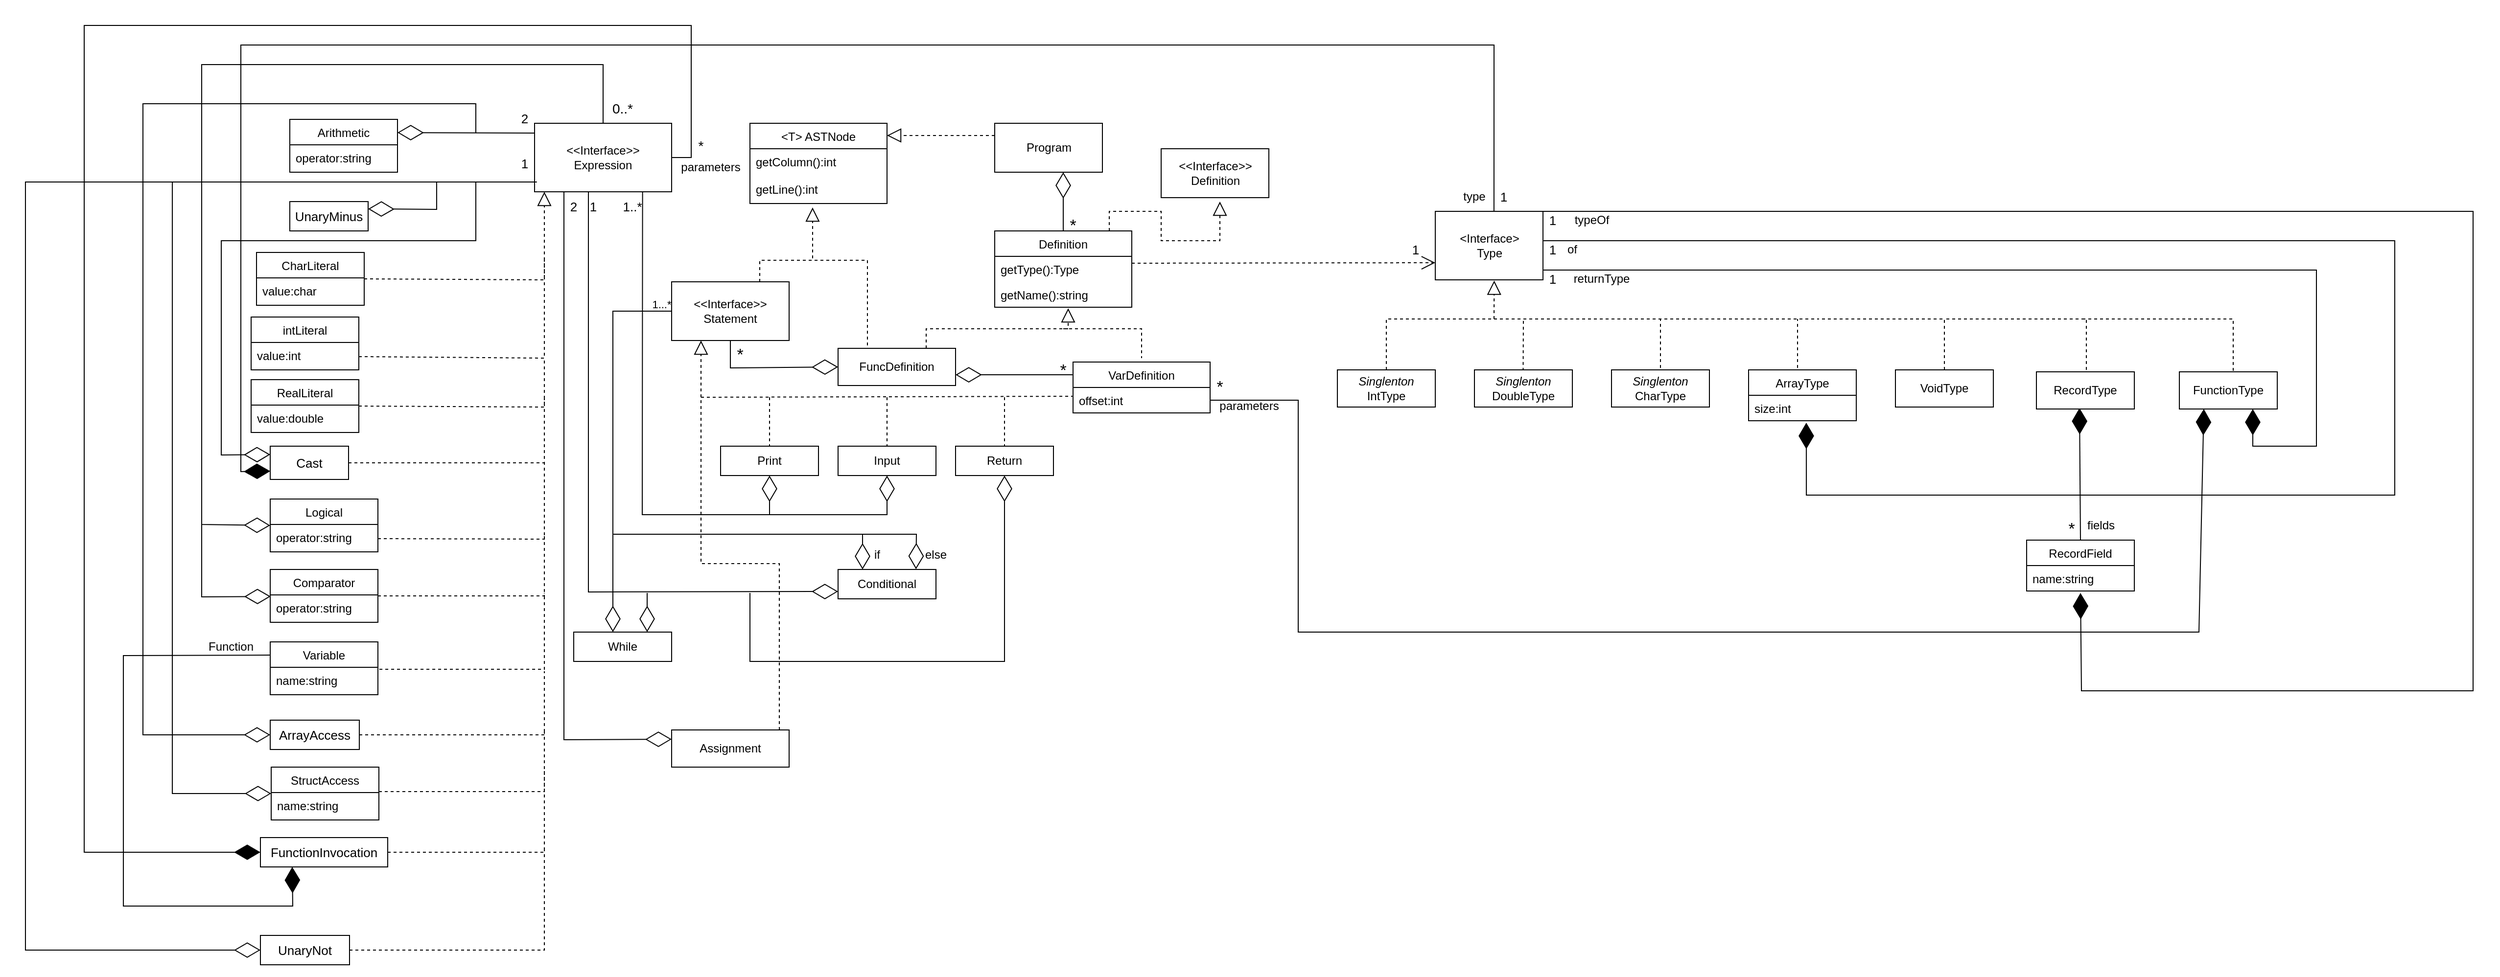 <mxfile version="21.0.2" type="device"><diagram name="Página-1" id="NYznuCwHWtCbUjqNWpKD"><mxGraphModel dx="1902" dy="1634" grid="1" gridSize="10" guides="1" tooltips="1" connect="1" arrows="1" fold="1" page="1" pageScale="1" pageWidth="827" pageHeight="1169" math="0" shadow="0"><root><mxCell id="0"/><mxCell id="1" parent="0"/><mxCell id="2UWd0R9MiRfLyB3t6blX-1" value="&lt;div&gt;&amp;lt;&amp;lt;Interface&amp;gt;&amp;gt;&lt;/div&gt;&lt;div&gt;Expression&lt;br&gt;&lt;/div&gt;" style="rounded=0;whiteSpace=wrap;html=1;" parent="1" vertex="1"><mxGeometry x="20" y="120" width="140" height="70" as="geometry"/></mxCell><mxCell id="2UWd0R9MiRfLyB3t6blX-8" value="&lt;T&gt; ASTNode" style="swimlane;fontStyle=0;childLayout=stackLayout;horizontal=1;startSize=26;horizontalStack=0;resizeParent=1;resizeParentMax=0;resizeLast=0;collapsible=1;marginBottom=0;" parent="1" vertex="1"><mxGeometry x="240" y="120" width="140" height="82" as="geometry"/></mxCell><mxCell id="2UWd0R9MiRfLyB3t6blX-10" value="getColumn():int&#xA;&#xA;&#xA;" style="text;align=left;verticalAlign=top;spacingLeft=4;spacingRight=4;overflow=hidden;rotatable=0;points=[[0,0.5],[1,0.5]];portConstraint=eastwest;" parent="2UWd0R9MiRfLyB3t6blX-8" vertex="1"><mxGeometry y="26" width="140" height="28" as="geometry"/></mxCell><mxCell id="2UWd0R9MiRfLyB3t6blX-12" value="getLine():int&#xA;&#xA;&#xA;" style="text;align=left;verticalAlign=top;spacingLeft=4;spacingRight=4;overflow=hidden;rotatable=0;points=[[0,0.5],[1,0.5]];portConstraint=eastwest;" parent="2UWd0R9MiRfLyB3t6blX-8" vertex="1"><mxGeometry y="54" width="140" height="28" as="geometry"/></mxCell><mxCell id="2UWd0R9MiRfLyB3t6blX-13" value="Program" style="html=1;" parent="1" vertex="1"><mxGeometry x="490" y="120" width="110" height="50" as="geometry"/></mxCell><mxCell id="2UWd0R9MiRfLyB3t6blX-15" value="" style="endArrow=block;dashed=1;endFill=0;endSize=12;html=1;rounded=0;entryX=1;entryY=0.152;entryDx=0;entryDy=0;exitX=0;exitY=0.25;exitDx=0;exitDy=0;entryPerimeter=0;" parent="1" source="2UWd0R9MiRfLyB3t6blX-13" target="2UWd0R9MiRfLyB3t6blX-8" edge="1"><mxGeometry width="160" relative="1" as="geometry"><mxPoint x="330" y="300" as="sourcePoint"/><mxPoint x="490" y="300" as="targetPoint"/></mxGeometry></mxCell><mxCell id="2UWd0R9MiRfLyB3t6blX-16" value="Definition" style="swimlane;fontStyle=0;childLayout=stackLayout;horizontal=1;startSize=26;horizontalStack=0;resizeParent=1;resizeParentMax=0;resizeLast=0;collapsible=1;marginBottom=0;" parent="1" vertex="1"><mxGeometry x="490" y="230" width="140" height="78" as="geometry"/></mxCell><mxCell id="2UWd0R9MiRfLyB3t6blX-17" value="getType():Type" style="text;align=left;verticalAlign=top;spacingLeft=4;spacingRight=4;overflow=hidden;rotatable=0;points=[[0,0.5],[1,0.5]];portConstraint=eastwest;" parent="2UWd0R9MiRfLyB3t6blX-16" vertex="1"><mxGeometry y="26" width="140" height="26" as="geometry"/></mxCell><mxCell id="2UWd0R9MiRfLyB3t6blX-18" value="getName():string" style="text;align=left;verticalAlign=top;spacingLeft=4;spacingRight=4;overflow=hidden;rotatable=0;points=[[0,0.5],[1,0.5]];portConstraint=eastwest;" parent="2UWd0R9MiRfLyB3t6blX-16" vertex="1"><mxGeometry y="52" width="140" height="26" as="geometry"/></mxCell><mxCell id="2UWd0R9MiRfLyB3t6blX-20" value="&amp;lt;Interface&amp;gt;&lt;br&gt;Type" style="html=1;" parent="1" vertex="1"><mxGeometry x="940" y="210" width="110" height="70" as="geometry"/></mxCell><mxCell id="2UWd0R9MiRfLyB3t6blX-22" value="" style="endArrow=diamondThin;endFill=0;endSize=24;html=1;rounded=0;exitX=0.5;exitY=0;exitDx=0;exitDy=0;" parent="1" source="2UWd0R9MiRfLyB3t6blX-16" edge="1"><mxGeometry width="160" relative="1" as="geometry"><mxPoint x="330" y="300" as="sourcePoint"/><mxPoint x="560" y="170" as="targetPoint"/></mxGeometry></mxCell><mxCell id="2UWd0R9MiRfLyB3t6blX-23" value="*" style="text;html=1;strokeColor=none;fillColor=none;align=center;verticalAlign=middle;whiteSpace=wrap;rounded=0;fontSize=17;" parent="1" vertex="1"><mxGeometry x="540" y="210" width="60" height="30" as="geometry"/></mxCell><mxCell id="2UWd0R9MiRfLyB3t6blX-24" value="" style="endArrow=open;endSize=12;dashed=1;html=1;rounded=0;fontSize=17;entryX=0;entryY=0.75;entryDx=0;entryDy=0;" parent="1" target="2UWd0R9MiRfLyB3t6blX-20" edge="1"><mxGeometry width="160" relative="1" as="geometry"><mxPoint x="630" y="263" as="sourcePoint"/><mxPoint x="490" y="300" as="targetPoint"/></mxGeometry></mxCell><mxCell id="2UWd0R9MiRfLyB3t6blX-25" value="&lt;font style=&quot;font-size: 13px;&quot;&gt;1&lt;/font&gt;" style="text;html=1;strokeColor=none;fillColor=none;align=center;verticalAlign=middle;whiteSpace=wrap;rounded=0;fontSize=17;" parent="1" vertex="1"><mxGeometry x="890" y="234" width="60" height="30" as="geometry"/></mxCell><mxCell id="2UWd0R9MiRfLyB3t6blX-26" value="&lt;div&gt;&amp;lt;&amp;lt;Interface&amp;gt;&amp;gt;&lt;/div&gt;&lt;div&gt;Statement&lt;br&gt;&lt;/div&gt;" style="rounded=0;whiteSpace=wrap;html=1;" parent="1" vertex="1"><mxGeometry x="160" y="282" width="120" height="60" as="geometry"/></mxCell><mxCell id="2UWd0R9MiRfLyB3t6blX-27" value="FuncDefinition" style="rounded=0;whiteSpace=wrap;html=1;" parent="1" vertex="1"><mxGeometry x="330" y="350" width="120" height="38" as="geometry"/></mxCell><mxCell id="2UWd0R9MiRfLyB3t6blX-28" value="" style="endArrow=block;dashed=1;endFill=0;endSize=12;html=1;rounded=0;entryX=0.457;entryY=1.143;entryDx=0;entryDy=0;entryPerimeter=0;exitX=0.75;exitY=0;exitDx=0;exitDy=0;" parent="1" source="2UWd0R9MiRfLyB3t6blX-26" target="2UWd0R9MiRfLyB3t6blX-12" edge="1"><mxGeometry width="160" relative="1" as="geometry"><mxPoint x="304" y="260" as="sourcePoint"/><mxPoint x="390" y="142.464" as="targetPoint"/><Array as="points"><mxPoint x="250" y="260"/><mxPoint x="304" y="260"/></Array></mxGeometry></mxCell><mxCell id="2UWd0R9MiRfLyB3t6blX-30" value="" style="endArrow=none;dashed=1;html=1;rounded=0;fontSize=13;entryX=0.25;entryY=0;entryDx=0;entryDy=0;" parent="1" target="2UWd0R9MiRfLyB3t6blX-27" edge="1"><mxGeometry width="50" height="50" relative="1" as="geometry"><mxPoint x="300" y="260" as="sourcePoint"/><mxPoint x="440" y="270" as="targetPoint"/><Array as="points"><mxPoint x="360" y="260"/></Array></mxGeometry></mxCell><mxCell id="2UWd0R9MiRfLyB3t6blX-32" value="" style="endArrow=diamondThin;endFill=0;endSize=24;html=1;rounded=0;fontSize=13;entryX=0;entryY=0.5;entryDx=0;entryDy=0;exitX=0.5;exitY=1;exitDx=0;exitDy=0;" parent="1" source="2UWd0R9MiRfLyB3t6blX-26" target="2UWd0R9MiRfLyB3t6blX-27" edge="1"><mxGeometry width="160" relative="1" as="geometry"><mxPoint x="330" y="300" as="sourcePoint"/><mxPoint x="490" y="300" as="targetPoint"/><Array as="points"><mxPoint x="220" y="370"/></Array></mxGeometry></mxCell><mxCell id="2UWd0R9MiRfLyB3t6blX-33" value="*" style="text;html=1;strokeColor=none;fillColor=none;align=center;verticalAlign=middle;whiteSpace=wrap;rounded=0;fontSize=17;" parent="1" vertex="1"><mxGeometry x="200" y="342" width="60" height="30" as="geometry"/></mxCell><mxCell id="2UWd0R9MiRfLyB3t6blX-35" value="" style="endArrow=block;dashed=1;endFill=0;endSize=12;html=1;rounded=0;fontSize=13;exitX=0.75;exitY=0;exitDx=0;exitDy=0;entryX=0.536;entryY=1.038;entryDx=0;entryDy=0;entryPerimeter=0;" parent="1" source="2UWd0R9MiRfLyB3t6blX-27" target="2UWd0R9MiRfLyB3t6blX-18" edge="1"><mxGeometry width="160" relative="1" as="geometry"><mxPoint x="330" y="300" as="sourcePoint"/><mxPoint x="550" y="320" as="targetPoint"/><Array as="points"><mxPoint x="420" y="330"/><mxPoint x="565" y="330"/></Array></mxGeometry></mxCell><mxCell id="2UWd0R9MiRfLyB3t6blX-40" value="" style="endArrow=none;dashed=1;html=1;rounded=0;fontSize=13;entryX=0.5;entryY=0;entryDx=0;entryDy=0;" parent="1" edge="1"><mxGeometry width="50" height="50" relative="1" as="geometry"><mxPoint x="560" y="330" as="sourcePoint"/><mxPoint x="640" y="360" as="targetPoint"/><Array as="points"><mxPoint x="640" y="330"/></Array></mxGeometry></mxCell><mxCell id="2UWd0R9MiRfLyB3t6blX-41" value="&lt;div&gt;Assignment&lt;/div&gt;" style="rounded=0;whiteSpace=wrap;html=1;" parent="1" vertex="1"><mxGeometry x="160" y="740" width="120" height="38" as="geometry"/></mxCell><mxCell id="2UWd0R9MiRfLyB3t6blX-42" value="" style="endArrow=diamondThin;endFill=0;endSize=24;html=1;rounded=0;fontSize=13;entryX=0;entryY=0.25;entryDx=0;entryDy=0;exitX=0;exitY=0;exitDx=0;exitDy=0;" parent="1" source="nMUlGTiB2CHpz4Iuv25U-42" target="2UWd0R9MiRfLyB3t6blX-41" edge="1"><mxGeometry width="160" relative="1" as="geometry"><mxPoint x="230" y="352" as="sourcePoint"/><mxPoint x="340" y="379" as="targetPoint"/><Array as="points"><mxPoint x="50" y="750"/></Array></mxGeometry></mxCell><mxCell id="2UWd0R9MiRfLyB3t6blX-44" value="2" style="text;html=1;strokeColor=none;fillColor=none;align=center;verticalAlign=middle;whiteSpace=wrap;rounded=0;fontSize=13;" parent="1" vertex="1"><mxGeometry x="30" y="190" width="60" height="30" as="geometry"/></mxCell><mxCell id="2UWd0R9MiRfLyB3t6blX-45" value="" style="endArrow=block;dashed=1;endFill=0;endSize=12;html=1;rounded=0;fontSize=13;entryX=0.25;entryY=1;entryDx=0;entryDy=0;" parent="1" target="2UWd0R9MiRfLyB3t6blX-26" edge="1"><mxGeometry width="160" relative="1" as="geometry"><mxPoint x="270" y="740" as="sourcePoint"/><mxPoint x="490" y="300" as="targetPoint"/><Array as="points"><mxPoint x="270" y="680"/><mxPoint x="270" y="570"/><mxPoint x="190" y="570"/></Array></mxGeometry></mxCell><mxCell id="2UWd0R9MiRfLyB3t6blX-46" value="" style="endArrow=none;dashed=1;html=1;rounded=0;fontSize=13;entryX=0;entryY=0.5;entryDx=0;entryDy=0;" parent="1" edge="1"><mxGeometry width="50" height="50" relative="1" as="geometry"><mxPoint x="190" y="400" as="sourcePoint"/><mxPoint x="570" y="399" as="targetPoint"/></mxGeometry></mxCell><mxCell id="2UWd0R9MiRfLyB3t6blX-47" value="UnaryMinus" style="rounded=0;whiteSpace=wrap;html=1;fontSize=13;" parent="1" vertex="1"><mxGeometry x="-230" y="200" width="80" height="30" as="geometry"/></mxCell><mxCell id="2UWd0R9MiRfLyB3t6blX-48" value="Cast" style="rounded=0;whiteSpace=wrap;html=1;fontSize=13;" parent="1" vertex="1"><mxGeometry x="-250" y="450" width="80" height="34" as="geometry"/></mxCell><mxCell id="2UWd0R9MiRfLyB3t6blX-59" value="Arithmetic" style="swimlane;fontStyle=0;childLayout=stackLayout;horizontal=1;startSize=26;horizontalStack=0;resizeParent=1;resizeParentMax=0;resizeLast=0;collapsible=1;marginBottom=0;" parent="1" vertex="1"><mxGeometry x="-230" y="116" width="110" height="54" as="geometry"/></mxCell><mxCell id="2UWd0R9MiRfLyB3t6blX-60" value="operator:string" style="text;align=left;verticalAlign=top;spacingLeft=4;spacingRight=4;overflow=hidden;rotatable=0;points=[[0,0.5],[1,0.5]];portConstraint=eastwest;" parent="2UWd0R9MiRfLyB3t6blX-59" vertex="1"><mxGeometry y="26" width="110" height="28" as="geometry"/></mxCell><mxCell id="2UWd0R9MiRfLyB3t6blX-62" value="" style="endArrow=diamondThin;endFill=0;endSize=24;html=1;rounded=0;fontSize=13;entryX=1;entryY=0.25;entryDx=0;entryDy=0;" parent="1" target="2UWd0R9MiRfLyB3t6blX-59" edge="1"><mxGeometry width="160" relative="1" as="geometry"><mxPoint x="20" y="130" as="sourcePoint"/><mxPoint x="-100" y="130" as="targetPoint"/></mxGeometry></mxCell><mxCell id="2UWd0R9MiRfLyB3t6blX-63" value="2" style="text;html=1;strokeColor=none;fillColor=none;align=center;verticalAlign=middle;whiteSpace=wrap;rounded=0;fontSize=13;" parent="1" vertex="1"><mxGeometry x="-20" y="100" width="60" height="30" as="geometry"/></mxCell><mxCell id="2UWd0R9MiRfLyB3t6blX-64" value="" style="endArrow=diamondThin;endFill=0;endSize=24;html=1;rounded=0;fontSize=13;entryX=1;entryY=0.25;entryDx=0;entryDy=0;exitX=0.017;exitY=0.857;exitDx=0;exitDy=0;exitPerimeter=0;" parent="1" source="2UWd0R9MiRfLyB3t6blX-1" target="2UWd0R9MiRfLyB3t6blX-47" edge="1"><mxGeometry width="160" relative="1" as="geometry"><mxPoint x="20" y="170" as="sourcePoint"/><mxPoint x="-140" y="190" as="targetPoint"/><Array as="points"><mxPoint x="-30" y="180"/><mxPoint x="-80" y="180"/><mxPoint x="-80" y="208"/></Array></mxGeometry></mxCell><mxCell id="2UWd0R9MiRfLyB3t6blX-65" value="1" style="text;html=1;strokeColor=none;fillColor=none;align=center;verticalAlign=middle;whiteSpace=wrap;rounded=0;fontSize=13;" parent="1" vertex="1"><mxGeometry x="-20" y="146" width="60" height="30" as="geometry"/></mxCell><mxCell id="2UWd0R9MiRfLyB3t6blX-71" value="" style="endArrow=block;dashed=1;endFill=0;endSize=12;html=1;rounded=0;fontSize=13;entryX=0;entryY=0;entryDx=0;entryDy=0;exitX=1;exitY=0.5;exitDx=0;exitDy=0;" parent="1" source="V8tE0jP70gdgCO8X672E-8" target="2UWd0R9MiRfLyB3t6blX-44" edge="1"><mxGeometry width="160" relative="1" as="geometry"><mxPoint x="-155" y="261.5" as="sourcePoint"/><mxPoint x="240" y="340" as="targetPoint"/><Array as="points"><mxPoint x="30" y="280"/></Array></mxGeometry></mxCell><mxCell id="2UWd0R9MiRfLyB3t6blX-72" value="" style="endArrow=none;dashed=1;html=1;rounded=0;fontSize=13;" parent="1" source="V8tE0jP70gdgCO8X672E-11" edge="1"><mxGeometry width="50" height="50" relative="1" as="geometry"><mxPoint x="-154" y="323" as="sourcePoint"/><mxPoint x="30" y="260" as="targetPoint"/><Array as="points"><mxPoint x="30" y="360"/></Array></mxGeometry></mxCell><mxCell id="2UWd0R9MiRfLyB3t6blX-73" value="" style="endArrow=none;dashed=1;html=1;rounded=0;fontSize=13;exitX=1;exitY=0.5;exitDx=0;exitDy=0;" parent="1" source="V8tE0jP70gdgCO8X672E-12" edge="1"><mxGeometry width="50" height="50" relative="1" as="geometry"><mxPoint x="-150" y="375" as="sourcePoint"/><mxPoint x="30" y="360" as="targetPoint"/><Array as="points"><mxPoint x="30" y="410"/></Array></mxGeometry></mxCell><mxCell id="2UWd0R9MiRfLyB3t6blX-74" value="" style="endArrow=none;dashed=1;html=1;rounded=0;fontSize=13;exitX=1;exitY=0.5;exitDx=0;exitDy=0;" parent="1" source="2UWd0R9MiRfLyB3t6blX-48" edge="1"><mxGeometry width="50" height="50" relative="1" as="geometry"><mxPoint x="-135" y="343" as="sourcePoint"/><mxPoint x="30" y="400" as="targetPoint"/><Array as="points"><mxPoint x="30" y="467"/></Array></mxGeometry></mxCell><mxCell id="5au-OSd6G3MzPt95XfjI-12" value="" style="endArrow=none;dashed=1;html=1;rounded=0;fontSize=13;exitX=1;exitY=0.5;exitDx=0;exitDy=0;" parent="1" source="nMUlGTiB2CHpz4Iuv25U-9" edge="1"><mxGeometry width="50" height="50" relative="1" as="geometry"><mxPoint x="-149" y="525" as="sourcePoint"/><mxPoint x="30" y="540" as="targetPoint"/><Array as="points"><mxPoint x="30" y="603"/></Array></mxGeometry></mxCell><mxCell id="5au-OSd6G3MzPt95XfjI-16" value="" style="endArrow=block;dashed=1;endFill=0;endSize=12;html=1;rounded=0;entryX=0.547;entryY=1.011;entryDx=0;entryDy=0;exitX=0.5;exitY=0;exitDx=0;exitDy=0;entryPerimeter=0;" parent="1" target="2UWd0R9MiRfLyB3t6blX-20" edge="1"><mxGeometry width="160" relative="1" as="geometry"><mxPoint x="890" y="372" as="sourcePoint"/><mxPoint x="1140" y="370" as="targetPoint"/><Array as="points"><mxPoint x="890" y="320"/><mxPoint x="1000" y="320"/></Array></mxGeometry></mxCell><mxCell id="5au-OSd6G3MzPt95XfjI-17" value="" style="endArrow=none;dashed=1;html=1;rounded=0;exitX=0.452;exitY=0.018;exitDx=0;exitDy=0;exitPerimeter=0;" parent="1" edge="1"><mxGeometry width="50" height="50" relative="1" as="geometry"><mxPoint x="1029.72" y="372.936" as="sourcePoint"/><mxPoint x="1030" y="320" as="targetPoint"/></mxGeometry></mxCell><mxCell id="5au-OSd6G3MzPt95XfjI-19" value="" style="endArrow=none;dashed=1;html=1;rounded=0;" parent="1" edge="1"><mxGeometry width="50" height="50" relative="1" as="geometry"><mxPoint x="1000" y="320" as="sourcePoint"/><mxPoint x="1330" y="320" as="targetPoint"/></mxGeometry></mxCell><mxCell id="5au-OSd6G3MzPt95XfjI-20" value="" style="endArrow=none;dashed=1;html=1;rounded=0;" parent="1" edge="1"><mxGeometry width="50" height="50" relative="1" as="geometry"><mxPoint x="1170" y="370" as="sourcePoint"/><mxPoint x="1170" y="320" as="targetPoint"/></mxGeometry></mxCell><mxCell id="5au-OSd6G3MzPt95XfjI-21" value="" style="endArrow=none;dashed=1;html=1;rounded=0;" parent="1" edge="1"><mxGeometry width="50" height="50" relative="1" as="geometry"><mxPoint x="1310" y="370" as="sourcePoint"/><mxPoint x="1310" y="320" as="targetPoint"/></mxGeometry></mxCell><mxCell id="5au-OSd6G3MzPt95XfjI-22" value="ArrayType" style="swimlane;fontStyle=0;childLayout=stackLayout;horizontal=1;startSize=26;fillColor=none;horizontalStack=0;resizeParent=1;resizeParentMax=0;resizeLast=0;collapsible=1;marginBottom=0;" parent="1" vertex="1"><mxGeometry x="1260" y="372" width="110" height="52" as="geometry"/></mxCell><mxCell id="5au-OSd6G3MzPt95XfjI-23" value="size:int" style="text;strokeColor=none;fillColor=none;align=left;verticalAlign=top;spacingLeft=4;spacingRight=4;overflow=hidden;rotatable=0;points=[[0,0.5],[1,0.5]];portConstraint=eastwest;" parent="5au-OSd6G3MzPt95XfjI-22" vertex="1"><mxGeometry y="26" width="110" height="26" as="geometry"/></mxCell><mxCell id="5au-OSd6G3MzPt95XfjI-26" value="Conditional" style="rounded=0;whiteSpace=wrap;html=1;" parent="1" vertex="1"><mxGeometry x="330" y="576" width="100" height="30" as="geometry"/></mxCell><mxCell id="5au-OSd6G3MzPt95XfjI-28" value="Input" style="rounded=0;whiteSpace=wrap;html=1;" parent="1" vertex="1"><mxGeometry x="330" y="450" width="100" height="30" as="geometry"/></mxCell><mxCell id="5au-OSd6G3MzPt95XfjI-30" value="While" style="rounded=0;whiteSpace=wrap;html=1;" parent="1" vertex="1"><mxGeometry x="60" y="640" width="100" height="30" as="geometry"/></mxCell><mxCell id="5au-OSd6G3MzPt95XfjI-31" value="Return" style="rounded=0;whiteSpace=wrap;html=1;" parent="1" vertex="1"><mxGeometry x="450" y="450" width="100" height="30" as="geometry"/></mxCell><mxCell id="5au-OSd6G3MzPt95XfjI-33" value="" style="endArrow=none;dashed=1;html=1;rounded=0;entryX=0.5;entryY=0;entryDx=0;entryDy=0;" parent="1" target="5au-OSd6G3MzPt95XfjI-41" edge="1"><mxGeometry width="50" height="50" relative="1" as="geometry"><mxPoint x="260" y="400" as="sourcePoint"/><mxPoint x="250" y="410" as="targetPoint"/></mxGeometry></mxCell><mxCell id="5au-OSd6G3MzPt95XfjI-34" value="" style="endArrow=none;dashed=1;html=1;rounded=0;" parent="1" target="5au-OSd6G3MzPt95XfjI-28" edge="1"><mxGeometry width="50" height="50" relative="1" as="geometry"><mxPoint x="380" y="400" as="sourcePoint"/><mxPoint x="390" y="450" as="targetPoint"/></mxGeometry></mxCell><mxCell id="5au-OSd6G3MzPt95XfjI-38" value="" style="endArrow=none;dashed=1;html=1;rounded=0;entryX=0.5;entryY=0;entryDx=0;entryDy=0;" parent="1" target="5au-OSd6G3MzPt95XfjI-31" edge="1"><mxGeometry width="50" height="50" relative="1" as="geometry"><mxPoint x="500" y="400" as="sourcePoint"/><mxPoint x="320" y="550" as="targetPoint"/></mxGeometry></mxCell><mxCell id="5au-OSd6G3MzPt95XfjI-41" value="Print" style="rounded=0;whiteSpace=wrap;html=1;" parent="1" vertex="1"><mxGeometry x="210" y="450" width="100" height="30" as="geometry"/></mxCell><mxCell id="5au-OSd6G3MzPt95XfjI-42" value="" style="endArrow=diamondThin;endFill=0;endSize=24;html=1;rounded=0;entryX=0.4;entryY=0;entryDx=0;entryDy=0;exitX=0;exitY=0.5;exitDx=0;exitDy=0;entryPerimeter=0;" parent="1" source="2UWd0R9MiRfLyB3t6blX-26" target="5au-OSd6G3MzPt95XfjI-30" edge="1"><mxGeometry width="160" relative="1" as="geometry"><mxPoint x="100" y="330" as="sourcePoint"/><mxPoint x="470" y="550" as="targetPoint"/><Array as="points"><mxPoint x="100" y="312"/></Array></mxGeometry></mxCell><mxCell id="5au-OSd6G3MzPt95XfjI-44" value="" style="endArrow=diamondThin;endFill=0;endSize=24;html=1;rounded=0;entryX=0.25;entryY=0;entryDx=0;entryDy=0;" parent="1" target="5au-OSd6G3MzPt95XfjI-26" edge="1"><mxGeometry width="160" relative="1" as="geometry"><mxPoint x="100" y="576" as="sourcePoint"/><mxPoint x="470" y="490" as="targetPoint"/><Array as="points"><mxPoint x="100" y="540"/><mxPoint x="355" y="540"/></Array></mxGeometry></mxCell><mxCell id="5au-OSd6G3MzPt95XfjI-45" value="1...*" style="text;html=1;strokeColor=none;fillColor=none;align=center;verticalAlign=middle;whiteSpace=wrap;rounded=0;fontSize=11;" parent="1" vertex="1"><mxGeometry x="120" y="290" width="60" height="30" as="geometry"/></mxCell><mxCell id="nMUlGTiB2CHpz4Iuv25U-2" value="Variable" style="swimlane;fontStyle=0;childLayout=stackLayout;horizontal=1;startSize=26;horizontalStack=0;resizeParent=1;resizeParentMax=0;resizeLast=0;collapsible=1;marginBottom=0;" parent="1" vertex="1"><mxGeometry x="-250" y="650" width="110" height="54" as="geometry"/></mxCell><mxCell id="nMUlGTiB2CHpz4Iuv25U-3" value="name:string" style="text;align=left;verticalAlign=top;spacingLeft=4;spacingRight=4;overflow=hidden;rotatable=0;points=[[0,0.5],[1,0.5]];portConstraint=eastwest;" parent="nMUlGTiB2CHpz4Iuv25U-2" vertex="1"><mxGeometry y="26" width="110" height="28" as="geometry"/></mxCell><mxCell id="nMUlGTiB2CHpz4Iuv25U-5" value="" style="endArrow=none;dashed=1;html=1;rounded=0;fontSize=13;exitX=1.014;exitY=0.071;exitDx=0;exitDy=0;exitPerimeter=0;" parent="1" source="nMUlGTiB2CHpz4Iuv25U-3" edge="1"><mxGeometry width="50" height="50" relative="1" as="geometry"><mxPoint x="-139" y="535" as="sourcePoint"/><mxPoint x="30" y="600" as="targetPoint"/><Array as="points"><mxPoint x="30" y="678"/></Array></mxGeometry></mxCell><mxCell id="nMUlGTiB2CHpz4Iuv25U-8" value="ArrayAccess" style="rounded=0;whiteSpace=wrap;html=1;fontSize=13;" parent="1" vertex="1"><mxGeometry x="-250" y="730" width="91" height="30" as="geometry"/></mxCell><mxCell id="nMUlGTiB2CHpz4Iuv25U-9" value="Comparator" style="swimlane;fontStyle=0;childLayout=stackLayout;horizontal=1;startSize=26;horizontalStack=0;resizeParent=1;resizeParentMax=0;resizeLast=0;collapsible=1;marginBottom=0;" parent="1" vertex="1"><mxGeometry x="-250" y="576" width="110" height="54" as="geometry"/></mxCell><mxCell id="nMUlGTiB2CHpz4Iuv25U-10" value="operator:string" style="text;align=left;verticalAlign=top;spacingLeft=4;spacingRight=4;overflow=hidden;rotatable=0;points=[[0,0.5],[1,0.5]];portConstraint=eastwest;" parent="nMUlGTiB2CHpz4Iuv25U-9" vertex="1"><mxGeometry y="26" width="110" height="28" as="geometry"/></mxCell><mxCell id="nMUlGTiB2CHpz4Iuv25U-11" value="Logical" style="swimlane;fontStyle=0;childLayout=stackLayout;horizontal=1;startSize=26;horizontalStack=0;resizeParent=1;resizeParentMax=0;resizeLast=0;collapsible=1;marginBottom=0;" parent="1" vertex="1"><mxGeometry x="-250" y="504" width="110" height="54" as="geometry"/></mxCell><mxCell id="nMUlGTiB2CHpz4Iuv25U-12" value="operator:string" style="text;align=left;verticalAlign=top;spacingLeft=4;spacingRight=4;overflow=hidden;rotatable=0;points=[[0,0.5],[1,0.5]];portConstraint=eastwest;" parent="nMUlGTiB2CHpz4Iuv25U-11" vertex="1"><mxGeometry y="26" width="110" height="28" as="geometry"/></mxCell><mxCell id="nMUlGTiB2CHpz4Iuv25U-15" value="0..*" style="text;html=1;strokeColor=none;fillColor=none;align=center;verticalAlign=middle;whiteSpace=wrap;rounded=0;fontSize=14;" parent="1" vertex="1"><mxGeometry x="80" y="90" width="60" height="30" as="geometry"/></mxCell><mxCell id="nMUlGTiB2CHpz4Iuv25U-18" value="" style="endArrow=diamondThin;endFill=0;endSize=24;html=1;rounded=0;fontSize=14;entryX=0;entryY=0.5;entryDx=0;entryDy=0;" parent="1" target="nMUlGTiB2CHpz4Iuv25U-8" edge="1"><mxGeometry width="160" relative="1" as="geometry"><mxPoint x="-40" y="130" as="sourcePoint"/><mxPoint x="310" y="390" as="targetPoint"/><Array as="points"><mxPoint x="-40" y="100"/><mxPoint x="-380" y="100"/><mxPoint x="-380" y="745"/></Array></mxGeometry></mxCell><mxCell id="nMUlGTiB2CHpz4Iuv25U-19" value="StructAccess" style="swimlane;fontStyle=0;childLayout=stackLayout;horizontal=1;startSize=26;horizontalStack=0;resizeParent=1;resizeParentMax=0;resizeLast=0;collapsible=1;marginBottom=0;" parent="1" vertex="1"><mxGeometry x="-249" y="778" width="110" height="54" as="geometry"/></mxCell><mxCell id="nMUlGTiB2CHpz4Iuv25U-20" value="name:string" style="text;align=left;verticalAlign=top;spacingLeft=4;spacingRight=4;overflow=hidden;rotatable=0;points=[[0,0.5],[1,0.5]];portConstraint=eastwest;" parent="nMUlGTiB2CHpz4Iuv25U-19" vertex="1"><mxGeometry y="26" width="110" height="28" as="geometry"/></mxCell><mxCell id="nMUlGTiB2CHpz4Iuv25U-21" value="" style="endArrow=diamondThin;endFill=0;endSize=24;html=1;rounded=0;fontSize=14;entryX=0;entryY=0.5;entryDx=0;entryDy=0;" parent="1" target="nMUlGTiB2CHpz4Iuv25U-19" edge="1"><mxGeometry width="160" relative="1" as="geometry"><mxPoint x="-80" y="180" as="sourcePoint"/><mxPoint x="310" y="390" as="targetPoint"/><Array as="points"><mxPoint x="-350" y="180"/><mxPoint x="-350" y="805"/></Array></mxGeometry></mxCell><mxCell id="nMUlGTiB2CHpz4Iuv25U-23" value="" style="endArrow=none;dashed=1;html=1;rounded=0;fontSize=14;exitX=1;exitY=0.5;exitDx=0;exitDy=0;" parent="1" source="nMUlGTiB2CHpz4Iuv25U-8" edge="1"><mxGeometry width="50" height="50" relative="1" as="geometry"><mxPoint x="210" y="410" as="sourcePoint"/><mxPoint x="30" y="680" as="targetPoint"/><Array as="points"><mxPoint x="30" y="745"/></Array></mxGeometry></mxCell><mxCell id="nMUlGTiB2CHpz4Iuv25U-24" value="" style="endArrow=none;dashed=1;html=1;rounded=0;fontSize=14;exitX=1;exitY=-0.036;exitDx=0;exitDy=0;exitPerimeter=0;" parent="1" source="nMUlGTiB2CHpz4Iuv25U-20" edge="1"><mxGeometry width="50" height="50" relative="1" as="geometry"><mxPoint x="210" y="410" as="sourcePoint"/><mxPoint x="30" y="740" as="targetPoint"/><Array as="points"><mxPoint x="30" y="803"/></Array></mxGeometry></mxCell><mxCell id="nMUlGTiB2CHpz4Iuv25U-26" value="FunctionInvocation" style="rounded=0;whiteSpace=wrap;html=1;fontSize=13;" parent="1" vertex="1"><mxGeometry x="-260" y="850" width="130" height="30" as="geometry"/></mxCell><mxCell id="nMUlGTiB2CHpz4Iuv25U-27" value="" style="endArrow=diamondThin;endFill=1;endSize=24;html=1;rounded=0;fontSize=14;entryX=0;entryY=0.5;entryDx=0;entryDy=0;exitX=1;exitY=0.5;exitDx=0;exitDy=0;" parent="1" source="2UWd0R9MiRfLyB3t6blX-1" target="nMUlGTiB2CHpz4Iuv25U-26" edge="1"><mxGeometry width="160" relative="1" as="geometry"><mxPoint x="150" y="640" as="sourcePoint"/><mxPoint x="310" y="640" as="targetPoint"/><Array as="points"><mxPoint x="180" y="155"/><mxPoint x="180" y="20"/><mxPoint x="-440" y="20"/><mxPoint x="-440" y="865"/></Array></mxGeometry></mxCell><mxCell id="nMUlGTiB2CHpz4Iuv25U-28" value="" style="endArrow=diamondThin;endFill=1;endSize=24;html=1;rounded=0;fontSize=14;entryX=0.25;entryY=1;entryDx=0;entryDy=0;exitX=0;exitY=0.25;exitDx=0;exitDy=0;" parent="1" source="nMUlGTiB2CHpz4Iuv25U-2" target="nMUlGTiB2CHpz4Iuv25U-26" edge="1"><mxGeometry width="160" relative="1" as="geometry"><mxPoint x="150" y="520" as="sourcePoint"/><mxPoint x="310" y="520" as="targetPoint"/><Array as="points"><mxPoint x="-400" y="664"/><mxPoint x="-400" y="920"/><mxPoint x="-227" y="920"/></Array></mxGeometry></mxCell><mxCell id="nMUlGTiB2CHpz4Iuv25U-29" value="Function" style="text;html=1;strokeColor=none;fillColor=none;align=center;verticalAlign=middle;whiteSpace=wrap;rounded=0;fontSize=12;" parent="1" vertex="1"><mxGeometry x="-320" y="640" width="60" height="30" as="geometry"/></mxCell><mxCell id="nMUlGTiB2CHpz4Iuv25U-30" value="" style="endArrow=diamondThin;endFill=1;endSize=24;html=1;rounded=0;fontSize=12;entryX=0;entryY=0.75;entryDx=0;entryDy=0;exitX=0.545;exitY=0;exitDx=0;exitDy=0;exitPerimeter=0;" parent="1" source="2UWd0R9MiRfLyB3t6blX-20" target="2UWd0R9MiRfLyB3t6blX-48" edge="1"><mxGeometry width="160" relative="1" as="geometry"><mxPoint x="1000" y="220" as="sourcePoint"/><mxPoint x="310" y="270" as="targetPoint"/><Array as="points"><mxPoint x="1000" y="40"/><mxPoint x="-280" y="40"/><mxPoint x="-280" y="476"/></Array></mxGeometry></mxCell><mxCell id="nMUlGTiB2CHpz4Iuv25U-31" value="type" style="text;html=1;strokeColor=none;fillColor=none;align=center;verticalAlign=middle;whiteSpace=wrap;rounded=0;fontSize=12;" parent="1" vertex="1"><mxGeometry x="950" y="180" width="60" height="30" as="geometry"/></mxCell><mxCell id="nMUlGTiB2CHpz4Iuv25U-32" value="parameters" style="text;html=1;strokeColor=none;fillColor=none;align=center;verticalAlign=middle;whiteSpace=wrap;rounded=0;fontSize=12;" parent="1" vertex="1"><mxGeometry x="170" y="150" width="60" height="30" as="geometry"/></mxCell><mxCell id="nMUlGTiB2CHpz4Iuv25U-34" style="edgeStyle=orthogonalEdgeStyle;rounded=0;orthogonalLoop=1;jettySize=auto;html=1;exitX=0.5;exitY=1;exitDx=0;exitDy=0;fontSize=12;" parent="1" source="5au-OSd6G3MzPt95XfjI-26" target="5au-OSd6G3MzPt95XfjI-26" edge="1"><mxGeometry relative="1" as="geometry"/></mxCell><mxCell id="nMUlGTiB2CHpz4Iuv25U-36" value="" style="endArrow=diamondThin;endFill=0;endSize=24;html=1;rounded=0;fontSize=12;entryX=0.5;entryY=1;entryDx=0;entryDy=0;exitX=0.672;exitY=-0.011;exitDx=0;exitDy=0;exitPerimeter=0;" parent="1" source="nMUlGTiB2CHpz4Iuv25U-39" target="5au-OSd6G3MzPt95XfjI-41" edge="1"><mxGeometry width="160" relative="1" as="geometry"><mxPoint x="300" y="530" as="sourcePoint"/><mxPoint x="460" y="530" as="targetPoint"/><Array as="points"><mxPoint x="130" y="520"/><mxPoint x="260" y="520"/></Array></mxGeometry></mxCell><mxCell id="nMUlGTiB2CHpz4Iuv25U-37" value="" style="endArrow=diamondThin;endFill=0;endSize=24;html=1;rounded=0;fontSize=12;entryX=0.5;entryY=1;entryDx=0;entryDy=0;" parent="1" target="5au-OSd6G3MzPt95XfjI-28" edge="1"><mxGeometry width="160" relative="1" as="geometry"><mxPoint x="260" y="520" as="sourcePoint"/><mxPoint x="460" y="530" as="targetPoint"/><Array as="points"><mxPoint x="380" y="520"/></Array></mxGeometry></mxCell><mxCell id="nMUlGTiB2CHpz4Iuv25U-38" value="" style="endArrow=diamondThin;endFill=0;endSize=24;html=1;rounded=0;fontSize=12;entryX=0.5;entryY=1;entryDx=0;entryDy=0;" parent="1" target="5au-OSd6G3MzPt95XfjI-31" edge="1"><mxGeometry width="160" relative="1" as="geometry"><mxPoint x="240" y="600" as="sourcePoint"/><mxPoint x="460" y="530" as="targetPoint"/><Array as="points"><mxPoint x="240" y="670"/><mxPoint x="500" y="670"/></Array></mxGeometry></mxCell><mxCell id="nMUlGTiB2CHpz4Iuv25U-39" value="1..*" style="text;html=1;strokeColor=none;fillColor=none;align=center;verticalAlign=middle;whiteSpace=wrap;rounded=0;fontSize=13;" parent="1" vertex="1"><mxGeometry x="90" y="190" width="60" height="30" as="geometry"/></mxCell><mxCell id="nMUlGTiB2CHpz4Iuv25U-40" value="" style="endArrow=diamondThin;endFill=0;endSize=24;html=1;rounded=0;fontSize=12;entryX=0;entryY=0.75;entryDx=0;entryDy=0;exitX=0.75;exitY=0;exitDx=0;exitDy=0;" parent="1" source="2UWd0R9MiRfLyB3t6blX-44" target="5au-OSd6G3MzPt95XfjI-26" edge="1"><mxGeometry width="160" relative="1" as="geometry"><mxPoint x="110" y="470" as="sourcePoint"/><mxPoint x="270" y="470" as="targetPoint"/><Array as="points"><mxPoint x="75" y="599"/></Array></mxGeometry></mxCell><mxCell id="nMUlGTiB2CHpz4Iuv25U-42" value="1" style="text;html=1;strokeColor=none;fillColor=none;align=center;verticalAlign=middle;whiteSpace=wrap;rounded=0;fontSize=13;" parent="1" vertex="1"><mxGeometry x="50" y="190" width="60" height="30" as="geometry"/></mxCell><mxCell id="nMUlGTiB2CHpz4Iuv25U-43" value="" style="endArrow=diamondThin;endFill=0;endSize=24;html=1;rounded=0;fontSize=12;entryX=0.796;entryY=-0.007;entryDx=0;entryDy=0;entryPerimeter=0;" parent="1" target="5au-OSd6G3MzPt95XfjI-26" edge="1"><mxGeometry width="160" relative="1" as="geometry"><mxPoint x="350" y="540" as="sourcePoint"/><mxPoint x="270" y="470" as="targetPoint"/><Array as="points"><mxPoint x="410" y="540"/></Array></mxGeometry></mxCell><mxCell id="nMUlGTiB2CHpz4Iuv25U-44" value="else" style="text;html=1;strokeColor=none;fillColor=none;align=center;verticalAlign=middle;whiteSpace=wrap;rounded=0;fontSize=12;" parent="1" vertex="1"><mxGeometry x="400" y="546" width="60" height="30" as="geometry"/></mxCell><mxCell id="nMUlGTiB2CHpz4Iuv25U-45" value="if" style="text;html=1;strokeColor=none;fillColor=none;align=center;verticalAlign=middle;whiteSpace=wrap;rounded=0;fontSize=12;" parent="1" vertex="1"><mxGeometry x="340" y="546" width="60" height="30" as="geometry"/></mxCell><mxCell id="nMUlGTiB2CHpz4Iuv25U-46" value="" style="endArrow=diamondThin;endFill=0;endSize=24;html=1;rounded=0;fontSize=12;entryX=0.75;entryY=0;entryDx=0;entryDy=0;" parent="1" target="5au-OSd6G3MzPt95XfjI-30" edge="1"><mxGeometry width="160" relative="1" as="geometry"><mxPoint x="135" y="600" as="sourcePoint"/><mxPoint x="150" y="420" as="targetPoint"/></mxGeometry></mxCell><mxCell id="nMUlGTiB2CHpz4Iuv25U-47" value="&lt;i&gt;Singlenton&lt;/i&gt;&lt;br&gt;IntType" style="rounded=0;whiteSpace=wrap;html=1;" parent="1" vertex="1"><mxGeometry x="840" y="372" width="100" height="38" as="geometry"/></mxCell><mxCell id="nMUlGTiB2CHpz4Iuv25U-48" value="&lt;i&gt;Singlenton&lt;/i&gt;&lt;br&gt;DoubleType" style="rounded=0;whiteSpace=wrap;html=1;" parent="1" vertex="1"><mxGeometry x="980" y="372" width="100" height="38" as="geometry"/></mxCell><mxCell id="nMUlGTiB2CHpz4Iuv25U-49" value="&lt;i&gt;Singlenton&lt;/i&gt;&lt;br&gt;CharType" style="rounded=0;whiteSpace=wrap;html=1;" parent="1" vertex="1"><mxGeometry x="1120" y="372" width="100" height="38" as="geometry"/></mxCell><mxCell id="nMUlGTiB2CHpz4Iuv25U-51" value="VoidType" style="rounded=0;whiteSpace=wrap;html=1;" parent="1" vertex="1"><mxGeometry x="1410" y="372" width="100" height="38" as="geometry"/></mxCell><mxCell id="nMUlGTiB2CHpz4Iuv25U-52" value="" style="endArrow=none;dashed=1;html=1;rounded=0;fontSize=11;exitX=0.5;exitY=0;exitDx=0;exitDy=0;" parent="1" source="nMUlGTiB2CHpz4Iuv25U-51" edge="1"><mxGeometry width="50" height="50" relative="1" as="geometry"><mxPoint x="1060" y="420" as="sourcePoint"/><mxPoint x="1330" y="320" as="targetPoint"/><Array as="points"><mxPoint x="1460" y="320"/></Array></mxGeometry></mxCell><mxCell id="nMUlGTiB2CHpz4Iuv25U-53" value="" style="endArrow=diamondThin;endFill=1;endSize=24;html=1;rounded=0;fontSize=11;entryX=0.536;entryY=1.077;entryDx=0;entryDy=0;entryPerimeter=0;" parent="1" target="5au-OSd6G3MzPt95XfjI-23" edge="1"><mxGeometry width="160" relative="1" as="geometry"><mxPoint x="1050" y="240" as="sourcePoint"/><mxPoint x="1170" y="400" as="targetPoint"/><Array as="points"><mxPoint x="1920" y="240"/><mxPoint x="1920" y="500"/><mxPoint x="1319" y="500"/></Array></mxGeometry></mxCell><mxCell id="nMUlGTiB2CHpz4Iuv25U-57" value="&lt;font style=&quot;font-size: 13px;&quot;&gt;1&lt;/font&gt;" style="text;html=1;strokeColor=none;fillColor=none;align=center;verticalAlign=middle;whiteSpace=wrap;rounded=0;fontSize=17;" parent="1" vertex="1"><mxGeometry x="1030" y="234" width="60" height="30" as="geometry"/></mxCell><mxCell id="nMUlGTiB2CHpz4Iuv25U-58" value="" style="endArrow=none;dashed=1;html=1;rounded=0;fontSize=11;exitX=0.5;exitY=0;exitDx=0;exitDy=0;" parent="1" edge="1"><mxGeometry width="50" height="50" relative="1" as="geometry"><mxPoint x="1605" y="372" as="sourcePoint"/><mxPoint x="1460" y="320" as="targetPoint"/><Array as="points"><mxPoint x="1605" y="320"/></Array></mxGeometry></mxCell><mxCell id="nMUlGTiB2CHpz4Iuv25U-59" value="" style="endArrow=none;dashed=1;html=1;rounded=0;fontSize=11;exitX=0.5;exitY=0;exitDx=0;exitDy=0;" parent="1" edge="1"><mxGeometry width="50" height="50" relative="1" as="geometry"><mxPoint x="1755" y="373" as="sourcePoint"/><mxPoint x="1600" y="320" as="targetPoint"/><Array as="points"><mxPoint x="1755" y="320"/></Array></mxGeometry></mxCell><mxCell id="nMUlGTiB2CHpz4Iuv25U-60" value="of" style="text;html=1;strokeColor=none;fillColor=none;align=center;verticalAlign=middle;whiteSpace=wrap;rounded=0;fontSize=12;" parent="1" vertex="1"><mxGeometry x="1050" y="234" width="60" height="30" as="geometry"/></mxCell><mxCell id="nMUlGTiB2CHpz4Iuv25U-63" value="" style="endArrow=diamondThin;endFill=1;endSize=24;html=1;rounded=0;fontSize=11;exitX=0.5;exitY=0;exitDx=0;exitDy=0;entryX=0.44;entryY=0.974;entryDx=0;entryDy=0;entryPerimeter=0;" parent="1" source="nMUlGTiB2CHpz4Iuv25U-64" target="nMUlGTiB2CHpz4Iuv25U-68" edge="1"><mxGeometry width="160" relative="1" as="geometry"><mxPoint x="1090" y="570" as="sourcePoint"/><mxPoint x="1600" y="430" as="targetPoint"/></mxGeometry></mxCell><mxCell id="nMUlGTiB2CHpz4Iuv25U-64" value="RecordField" style="swimlane;fontStyle=0;childLayout=stackLayout;horizontal=1;startSize=26;fillColor=none;horizontalStack=0;resizeParent=1;resizeParentMax=0;resizeLast=0;collapsible=1;marginBottom=0;" parent="1" vertex="1"><mxGeometry x="1544" y="546" width="110" height="52" as="geometry"/></mxCell><mxCell id="nMUlGTiB2CHpz4Iuv25U-65" value="name:string" style="text;strokeColor=none;fillColor=none;align=left;verticalAlign=top;spacingLeft=4;spacingRight=4;overflow=hidden;rotatable=0;points=[[0,0.5],[1,0.5]];portConstraint=eastwest;" parent="nMUlGTiB2CHpz4Iuv25U-64" vertex="1"><mxGeometry y="26" width="110" height="26" as="geometry"/></mxCell><mxCell id="nMUlGTiB2CHpz4Iuv25U-66" value="fields" style="text;html=1;strokeColor=none;fillColor=none;align=center;verticalAlign=middle;whiteSpace=wrap;rounded=0;fontSize=12;" parent="1" vertex="1"><mxGeometry x="1590" y="516" width="60" height="30" as="geometry"/></mxCell><mxCell id="nMUlGTiB2CHpz4Iuv25U-67" value="*" style="text;html=1;strokeColor=none;fillColor=none;align=center;verticalAlign=middle;whiteSpace=wrap;rounded=0;fontSize=17;" parent="1" vertex="1"><mxGeometry x="1560" y="520" width="60" height="30" as="geometry"/></mxCell><mxCell id="nMUlGTiB2CHpz4Iuv25U-68" value="RecordType" style="rounded=0;whiteSpace=wrap;html=1;" parent="1" vertex="1"><mxGeometry x="1554" y="374" width="100" height="38" as="geometry"/></mxCell><mxCell id="nMUlGTiB2CHpz4Iuv25U-70" value="FunctionType" style="rounded=0;whiteSpace=wrap;html=1;" parent="1" vertex="1"><mxGeometry x="1700" y="374" width="100" height="38" as="geometry"/></mxCell><mxCell id="nMUlGTiB2CHpz4Iuv25U-71" value="" style="endArrow=diamondThin;endFill=1;endSize=24;html=1;rounded=0;fontSize=11;entryX=0.75;entryY=1;entryDx=0;entryDy=0;" parent="1" target="nMUlGTiB2CHpz4Iuv25U-70" edge="1"><mxGeometry width="160" relative="1" as="geometry"><mxPoint x="1050" y="270" as="sourcePoint"/><mxPoint x="1610" y="410" as="targetPoint"/><Array as="points"><mxPoint x="1840" y="270"/><mxPoint x="1840" y="450"/><mxPoint x="1775" y="450"/></Array></mxGeometry></mxCell><mxCell id="nMUlGTiB2CHpz4Iuv25U-72" value="returnType" style="text;html=1;strokeColor=none;fillColor=none;align=center;verticalAlign=middle;whiteSpace=wrap;rounded=0;fontSize=12;" parent="1" vertex="1"><mxGeometry x="1080" y="264" width="60" height="30" as="geometry"/></mxCell><mxCell id="nMUlGTiB2CHpz4Iuv25U-73" value="&lt;font style=&quot;font-size: 13px;&quot;&gt;1&lt;/font&gt;" style="text;html=1;strokeColor=none;fillColor=none;align=center;verticalAlign=middle;whiteSpace=wrap;rounded=0;fontSize=17;" parent="1" vertex="1"><mxGeometry x="1030" y="264" width="60" height="30" as="geometry"/></mxCell><mxCell id="nMUlGTiB2CHpz4Iuv25U-76" value="" style="endArrow=diamondThin;endFill=1;endSize=24;html=1;rounded=0;fontSize=11;entryX=0.25;entryY=1;entryDx=0;entryDy=0;exitX=1;exitY=0.5;exitDx=0;exitDy=0;" parent="1" source="oNAzj_Q-IyHjENxbsIRl-6" target="nMUlGTiB2CHpz4Iuv25U-70" edge="1"><mxGeometry width="160" relative="1" as="geometry"><mxPoint x="830" y="540" as="sourcePoint"/><mxPoint x="1813.96" y="578.006" as="targetPoint"/><Array as="points"><mxPoint x="800" y="403"/><mxPoint x="800" y="640"/><mxPoint x="1720" y="640"/></Array></mxGeometry></mxCell><mxCell id="nMUlGTiB2CHpz4Iuv25U-79" value="" style="endArrow=diamondThin;endFill=0;endSize=24;html=1;rounded=0;fontSize=11;entryX=0;entryY=0.5;entryDx=0;entryDy=0;exitX=0.5;exitY=0;exitDx=0;exitDy=0;" parent="1" source="2UWd0R9MiRfLyB3t6blX-1" target="nMUlGTiB2CHpz4Iuv25U-11" edge="1"><mxGeometry width="160" relative="1" as="geometry"><mxPoint x="-100" y="490" as="sourcePoint"/><mxPoint x="60" y="490" as="targetPoint"/><Array as="points"><mxPoint x="90" y="60"/><mxPoint x="-320" y="60"/><mxPoint x="-320" y="530"/></Array></mxGeometry></mxCell><mxCell id="nMUlGTiB2CHpz4Iuv25U-80" value="" style="endArrow=diamondThin;endFill=0;endSize=24;html=1;rounded=0;fontSize=11;entryX=0.004;entryY=0.055;entryDx=0;entryDy=0;entryPerimeter=0;" parent="1" target="nMUlGTiB2CHpz4Iuv25U-10" edge="1"><mxGeometry width="160" relative="1" as="geometry"><mxPoint x="-320" y="490" as="sourcePoint"/><mxPoint x="60" y="490" as="targetPoint"/><Array as="points"><mxPoint x="-320" y="604"/></Array></mxGeometry></mxCell><mxCell id="oNAzj_Q-IyHjENxbsIRl-1" value="&lt;div&gt;&amp;lt;&amp;lt;Interface&amp;gt;&amp;gt;&lt;/div&gt;&lt;div&gt;Definition&lt;br&gt;&lt;/div&gt;" style="html=1;" parent="1" vertex="1"><mxGeometry x="660" y="146" width="110" height="50" as="geometry"/></mxCell><mxCell id="oNAzj_Q-IyHjENxbsIRl-2" value="" style="endArrow=block;dashed=1;endFill=0;endSize=12;html=1;rounded=0;exitX=0.836;exitY=0;exitDx=0;exitDy=0;exitPerimeter=0;" parent="1" source="2UWd0R9MiRfLyB3t6blX-16" edge="1"><mxGeometry width="160" relative="1" as="geometry"><mxPoint x="260" y="292" as="sourcePoint"/><mxPoint x="720" y="200" as="targetPoint"/><Array as="points"><mxPoint x="607" y="210"/><mxPoint x="660" y="210"/><mxPoint x="660" y="240"/><mxPoint x="720" y="240"/></Array></mxGeometry></mxCell><mxCell id="oNAzj_Q-IyHjENxbsIRl-5" value="VarDefinition" style="swimlane;fontStyle=0;childLayout=stackLayout;horizontal=1;startSize=26;horizontalStack=0;resizeParent=1;resizeParentMax=0;resizeLast=0;collapsible=1;marginBottom=0;" parent="1" vertex="1"><mxGeometry x="570" y="364" width="140" height="52" as="geometry"/></mxCell><mxCell id="oNAzj_Q-IyHjENxbsIRl-6" value="offset:int" style="text;align=left;verticalAlign=top;spacingLeft=4;spacingRight=4;overflow=hidden;rotatable=0;points=[[0,0.5],[1,0.5]];portConstraint=eastwest;" parent="oNAzj_Q-IyHjENxbsIRl-5" vertex="1"><mxGeometry y="26" width="140" height="26" as="geometry"/></mxCell><mxCell id="oNAzj_Q-IyHjENxbsIRl-8" value="*" style="text;html=1;strokeColor=none;fillColor=none;align=center;verticalAlign=middle;whiteSpace=wrap;rounded=0;fontSize=17;" parent="1" vertex="1"><mxGeometry x="690" y="375" width="60" height="30" as="geometry"/></mxCell><mxCell id="oNAzj_Q-IyHjENxbsIRl-9" value="parameters" style="text;html=1;strokeColor=none;fillColor=none;align=center;verticalAlign=middle;whiteSpace=wrap;rounded=0;fontSize=12;" parent="1" vertex="1"><mxGeometry x="720" y="394" width="60" height="30" as="geometry"/></mxCell><mxCell id="oNAzj_Q-IyHjENxbsIRl-10" value="" style="endArrow=diamondThin;endFill=0;endSize=24;html=1;rounded=0;fontSize=13;entryX=0;entryY=0.25;entryDx=0;entryDy=0;" parent="1" target="2UWd0R9MiRfLyB3t6blX-48" edge="1"><mxGeometry width="160" relative="1" as="geometry"><mxPoint x="-40" y="180" as="sourcePoint"/><mxPoint x="-240" y="450" as="targetPoint"/><Array as="points"><mxPoint x="-40" y="240"/><mxPoint x="-300" y="240"/><mxPoint x="-300" y="459"/></Array></mxGeometry></mxCell><mxCell id="gAaPT1Y8cN8m3fBVV7aP-2" value="*" style="text;html=1;strokeColor=none;fillColor=none;align=center;verticalAlign=middle;whiteSpace=wrap;rounded=0;fontSize=14;" parent="1" vertex="1"><mxGeometry x="160" y="128" width="60" height="30" as="geometry"/></mxCell><mxCell id="V8tE0jP70gdgCO8X672E-1" value="" style="endArrow=diamondThin;endFill=1;endSize=24;html=1;rounded=0;fontSize=11;entryX=0.5;entryY=1.077;entryDx=0;entryDy=0;entryPerimeter=0;exitX=1;exitY=0;exitDx=0;exitDy=0;" edge="1" parent="1" source="2UWd0R9MiRfLyB3t6blX-20" target="nMUlGTiB2CHpz4Iuv25U-65"><mxGeometry width="160" relative="1" as="geometry"><mxPoint x="1060" y="250" as="sourcePoint"/><mxPoint x="1329" y="436" as="targetPoint"/><Array as="points"><mxPoint x="2000" y="210"/><mxPoint x="2000" y="700"/><mxPoint x="1600" y="700"/></Array></mxGeometry></mxCell><mxCell id="V8tE0jP70gdgCO8X672E-2" value="typeOf" style="text;html=1;strokeColor=none;fillColor=none;align=center;verticalAlign=middle;whiteSpace=wrap;rounded=0;fontSize=12;" vertex="1" parent="1"><mxGeometry x="1070" y="204" width="60" height="30" as="geometry"/></mxCell><mxCell id="V8tE0jP70gdgCO8X672E-4" value="&lt;font style=&quot;font-size: 13px;&quot;&gt;1&lt;/font&gt;" style="text;html=1;strokeColor=none;fillColor=none;align=center;verticalAlign=middle;whiteSpace=wrap;rounded=0;fontSize=17;" vertex="1" parent="1"><mxGeometry x="1030" y="204" width="60" height="30" as="geometry"/></mxCell><mxCell id="V8tE0jP70gdgCO8X672E-5" value="UnaryNot" style="rounded=0;whiteSpace=wrap;html=1;fontSize=13;" vertex="1" parent="1"><mxGeometry x="-260" y="950" width="91" height="30" as="geometry"/></mxCell><mxCell id="V8tE0jP70gdgCO8X672E-6" value="" style="endArrow=diamondThin;endFill=0;endSize=24;html=1;rounded=0;entryX=0;entryY=0.5;entryDx=0;entryDy=0;" edge="1" parent="1" target="V8tE0jP70gdgCO8X672E-5"><mxGeometry width="160" relative="1" as="geometry"><mxPoint x="-350" y="180" as="sourcePoint"/><mxPoint x="210" y="760" as="targetPoint"/><Array as="points"><mxPoint x="-500" y="180"/><mxPoint x="-500" y="965"/></Array></mxGeometry></mxCell><mxCell id="V8tE0jP70gdgCO8X672E-8" value="CharLiteral" style="swimlane;fontStyle=0;childLayout=stackLayout;horizontal=1;startSize=26;horizontalStack=0;resizeParent=1;resizeParentMax=0;resizeLast=0;collapsible=1;marginBottom=0;" vertex="1" parent="1"><mxGeometry x="-264" y="252" width="110" height="54" as="geometry"/></mxCell><mxCell id="V8tE0jP70gdgCO8X672E-9" value="value:char" style="text;align=left;verticalAlign=top;spacingLeft=4;spacingRight=4;overflow=hidden;rotatable=0;points=[[0,0.5],[1,0.5]];portConstraint=eastwest;" vertex="1" parent="V8tE0jP70gdgCO8X672E-8"><mxGeometry y="26" width="110" height="28" as="geometry"/></mxCell><mxCell id="V8tE0jP70gdgCO8X672E-10" value="intLiteral" style="swimlane;fontStyle=0;childLayout=stackLayout;horizontal=1;startSize=26;horizontalStack=0;resizeParent=1;resizeParentMax=0;resizeLast=0;collapsible=1;marginBottom=0;" vertex="1" parent="1"><mxGeometry x="-269.5" y="318" width="110" height="54" as="geometry"/></mxCell><mxCell id="V8tE0jP70gdgCO8X672E-11" value="value:int" style="text;align=left;verticalAlign=top;spacingLeft=4;spacingRight=4;overflow=hidden;rotatable=0;points=[[0,0.5],[1,0.5]];portConstraint=eastwest;" vertex="1" parent="V8tE0jP70gdgCO8X672E-10"><mxGeometry y="26" width="110" height="28" as="geometry"/></mxCell><mxCell id="V8tE0jP70gdgCO8X672E-12" value="RealLiteral" style="swimlane;fontStyle=0;childLayout=stackLayout;horizontal=1;startSize=26;horizontalStack=0;resizeParent=1;resizeParentMax=0;resizeLast=0;collapsible=1;marginBottom=0;" vertex="1" parent="1"><mxGeometry x="-269.5" y="382" width="110" height="54" as="geometry"/></mxCell><mxCell id="V8tE0jP70gdgCO8X672E-13" value="value:double" style="text;align=left;verticalAlign=top;spacingLeft=4;spacingRight=4;overflow=hidden;rotatable=0;points=[[0,0.5],[1,0.5]];portConstraint=eastwest;" vertex="1" parent="V8tE0jP70gdgCO8X672E-12"><mxGeometry y="26" width="110" height="28" as="geometry"/></mxCell><mxCell id="V8tE0jP70gdgCO8X672E-14" value="" style="endArrow=none;dashed=1;html=1;rounded=0;fontSize=14;exitX=1;exitY=0.5;exitDx=0;exitDy=0;" edge="1" parent="1" source="nMUlGTiB2CHpz4Iuv25U-26"><mxGeometry width="50" height="50" relative="1" as="geometry"><mxPoint x="-130" y="785" as="sourcePoint"/><mxPoint x="30" y="780" as="targetPoint"/><Array as="points"><mxPoint x="30" y="865"/></Array></mxGeometry></mxCell><mxCell id="V8tE0jP70gdgCO8X672E-15" value="" style="endArrow=none;dashed=1;html=1;rounded=0;fontSize=14;exitX=1;exitY=0.5;exitDx=0;exitDy=0;" edge="1" parent="1" source="V8tE0jP70gdgCO8X672E-5"><mxGeometry width="50" height="50" relative="1" as="geometry"><mxPoint x="-120" y="795" as="sourcePoint"/><mxPoint x="30" y="860" as="targetPoint"/><Array as="points"><mxPoint x="30" y="965"/></Array></mxGeometry></mxCell><mxCell id="V8tE0jP70gdgCO8X672E-17" value="" style="endArrow=none;dashed=1;html=1;rounded=0;fontSize=13;exitX=1;exitY=0.75;exitDx=0;exitDy=0;" edge="1" parent="1" source="nMUlGTiB2CHpz4Iuv25U-11"><mxGeometry width="50" height="50" relative="1" as="geometry"><mxPoint x="-154" y="473" as="sourcePoint"/><mxPoint x="30" y="460" as="targetPoint"/><Array as="points"><mxPoint x="30" y="545"/></Array></mxGeometry></mxCell><mxCell id="V8tE0jP70gdgCO8X672E-18" value="&lt;font style=&quot;font-size: 13px;&quot;&gt;1&lt;/font&gt;" style="text;html=1;strokeColor=none;fillColor=none;align=center;verticalAlign=middle;whiteSpace=wrap;rounded=0;fontSize=17;" vertex="1" parent="1"><mxGeometry x="980" y="180" width="60" height="30" as="geometry"/></mxCell><mxCell id="V8tE0jP70gdgCO8X672E-22" value="" style="endArrow=diamondThin;endFill=0;endSize=24;html=1;rounded=0;entryX=1;entryY=0.711;entryDx=0;entryDy=0;exitX=0;exitY=0.25;exitDx=0;exitDy=0;entryPerimeter=0;" edge="1" parent="1" source="oNAzj_Q-IyHjENxbsIRl-5" target="2UWd0R9MiRfLyB3t6blX-27"><mxGeometry width="160" relative="1" as="geometry"><mxPoint x="790" y="400" as="sourcePoint"/><mxPoint x="950" y="400" as="targetPoint"/></mxGeometry></mxCell><mxCell id="V8tE0jP70gdgCO8X672E-23" value="*" style="text;html=1;strokeColor=none;fillColor=none;align=center;verticalAlign=middle;whiteSpace=wrap;rounded=0;fontSize=17;" vertex="1" parent="1"><mxGeometry x="530" y="358" width="60" height="30" as="geometry"/></mxCell></root></mxGraphModel></diagram></mxfile>